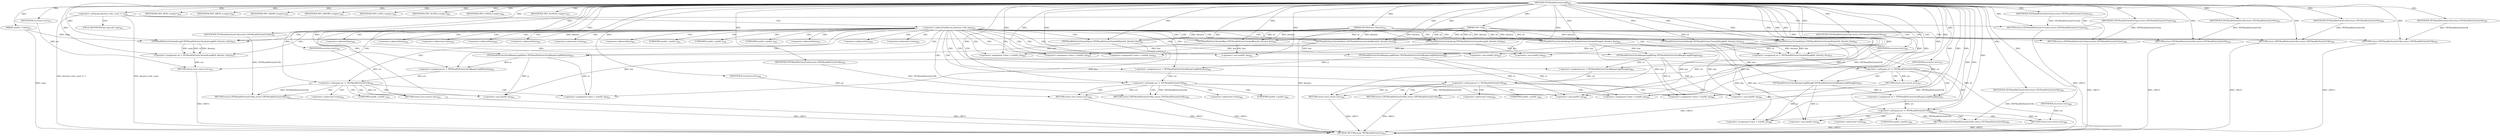 digraph "TIFFReadDirEntryLong8" {  
"79770" [label = <(METHOD,TIFFReadDirEntryLong8)<SUB>810</SUB>> ]
"79975" [label = <(METHOD_RETURN,enum TIFFReadDirEntryErr)<SUB>810</SUB>> ]
"79771" [label = <(PARAM,TIFF *tif)<SUB>811</SUB>> ]
"79772" [label = <(PARAM,TIFFDirEntry *direntry)<SUB>811</SUB>> ]
"79773" [label = <(PARAM,uint64_t *value)<SUB>811</SUB>> ]
"79777" [label = <(&lt;operator&gt;.notEquals,direntry-&gt;tdir_count != 1)<SUB>814</SUB>> ]
"79783" [label = <(RETURN,return (TIFFReadDirEntryErrCount);,return (TIFFReadDirEntryErrCount);)<SUB>815</SUB>> ]
"79791" [label = <(IDENTIFIER,TIFF_BYTE,&lt;empty&gt;)<SUB>818</SUB>> ]
"79808" [label = <(IDENTIFIER,TIFF_SBYTE,&lt;empty&gt;)<SUB>825</SUB>> ]
"79836" [label = <(IDENTIFIER,TIFF_SHORT,&lt;empty&gt;)<SUB>835</SUB>> ]
"79853" [label = <(IDENTIFIER,TIFF_SSHORT,&lt;empty&gt;)<SUB>842</SUB>> ]
"79881" [label = <(IDENTIFIER,TIFF_LONG,&lt;empty&gt;)<SUB>852</SUB>> ]
"79898" [label = <(IDENTIFIER,TIFF_SLONG,&lt;empty&gt;)<SUB>859</SUB>> ]
"79926" [label = <(IDENTIFIER,TIFF_LONG8,&lt;empty&gt;)<SUB>869</SUB>> ]
"79927" [label = <(&lt;operator&gt;.assignment,err = TIFFReadDirEntryCheckedLong8(tif, direntry, value))<SUB>870</SUB>> ]
"79933" [label = <(RETURN,return (err);,return (err);)<SUB>871</SUB>> ]
"79936" [label = <(IDENTIFIER,TIFF_SLONG8,&lt;empty&gt;)<SUB>872</SUB>> ]
"79973" [label = <(RETURN,return (TIFFReadDirEntryErrType);,return (TIFFReadDirEntryErrType);)<SUB>885</SUB>> ]
"79784" [label = <(IDENTIFIER,TIFFReadDirEntryErrCount,return (TIFFReadDirEntryErrCount);)<SUB>815</SUB>> ]
"79794" [label = <(TIFFReadDirEntryCheckedByte,TIFFReadDirEntryCheckedByte(tif, direntry, &amp;m))<SUB>821</SUB>> ]
"79799" [label = <(&lt;operator&gt;.assignment,*value = (uint64_t)m)<SUB>822</SUB>> ]
"79805" [label = <(RETURN,return (TIFFReadDirEntryErrOk);,return (TIFFReadDirEntryErrOk);)<SUB>823</SUB>> ]
"79811" [label = <(TIFFReadDirEntryCheckedSbyte,TIFFReadDirEntryCheckedSbyte(tif, direntry, &amp;m))<SUB>828</SUB>> ]
"79816" [label = <(&lt;operator&gt;.assignment,err = TIFFReadDirEntryCheckRangeLong8Sbyte(m))<SUB>829</SUB>> ]
"79827" [label = <(&lt;operator&gt;.assignment,*value = (uint64_t)m)<SUB>832</SUB>> ]
"79833" [label = <(RETURN,return (TIFFReadDirEntryErrOk);,return (TIFFReadDirEntryErrOk);)<SUB>833</SUB>> ]
"79839" [label = <(TIFFReadDirEntryCheckedShort,TIFFReadDirEntryCheckedShort(tif, direntry, &amp;m))<SUB>838</SUB>> ]
"79844" [label = <(&lt;operator&gt;.assignment,*value = (uint64_t)m)<SUB>839</SUB>> ]
"79850" [label = <(RETURN,return (TIFFReadDirEntryErrOk);,return (TIFFReadDirEntryErrOk);)<SUB>840</SUB>> ]
"79856" [label = <(TIFFReadDirEntryCheckedSshort,TIFFReadDirEntryCheckedSshort(tif, direntry, &amp;m))<SUB>845</SUB>> ]
"79861" [label = <(&lt;operator&gt;.assignment,err = TIFFReadDirEntryCheckRangeLong8Sshort(m))<SUB>846</SUB>> ]
"79872" [label = <(&lt;operator&gt;.assignment,*value = (uint64_t)m)<SUB>849</SUB>> ]
"79878" [label = <(RETURN,return (TIFFReadDirEntryErrOk);,return (TIFFReadDirEntryErrOk);)<SUB>850</SUB>> ]
"79884" [label = <(TIFFReadDirEntryCheckedLong,TIFFReadDirEntryCheckedLong(tif, direntry, &amp;m))<SUB>855</SUB>> ]
"79889" [label = <(&lt;operator&gt;.assignment,*value = (uint64_t)m)<SUB>856</SUB>> ]
"79895" [label = <(RETURN,return (TIFFReadDirEntryErrOk);,return (TIFFReadDirEntryErrOk);)<SUB>857</SUB>> ]
"79901" [label = <(TIFFReadDirEntryCheckedSlong,TIFFReadDirEntryCheckedSlong(tif, direntry, &amp;m))<SUB>862</SUB>> ]
"79906" [label = <(&lt;operator&gt;.assignment,err = TIFFReadDirEntryCheckRangeLong8Slong(m))<SUB>863</SUB>> ]
"79917" [label = <(&lt;operator&gt;.assignment,*value = (uint64_t)m)<SUB>866</SUB>> ]
"79923" [label = <(RETURN,return (TIFFReadDirEntryErrOk);,return (TIFFReadDirEntryErrOk);)<SUB>867</SUB>> ]
"79934" [label = <(IDENTIFIER,err,return (err);)<SUB>871</SUB>> ]
"79939" [label = <(&lt;operator&gt;.assignment,err = TIFFReadDirEntryCheckedSlong8(tif, direntry, &amp;m))<SUB>875</SUB>> ]
"79953" [label = <(&lt;operator&gt;.assignment,err = TIFFReadDirEntryCheckRangeLong8Slong8(m))<SUB>878</SUB>> ]
"79964" [label = <(&lt;operator&gt;.assignment,*value = (uint64_t)m)<SUB>881</SUB>> ]
"79970" [label = <(RETURN,return (TIFFReadDirEntryErrOk);,return (TIFFReadDirEntryErrOk);)<SUB>882</SUB>> ]
"79974" [label = <(IDENTIFIER,TIFFReadDirEntryErrType,return (TIFFReadDirEntryErrType);)<SUB>885</SUB>> ]
"79806" [label = <(IDENTIFIER,TIFFReadDirEntryErrOk,return (TIFFReadDirEntryErrOk);)<SUB>823</SUB>> ]
"79821" [label = <(&lt;operator&gt;.notEquals,err != TIFFReadDirEntryErrOk)<SUB>830</SUB>> ]
"79834" [label = <(IDENTIFIER,TIFFReadDirEntryErrOk,return (TIFFReadDirEntryErrOk);)<SUB>833</SUB>> ]
"79851" [label = <(IDENTIFIER,TIFFReadDirEntryErrOk,return (TIFFReadDirEntryErrOk);)<SUB>840</SUB>> ]
"79866" [label = <(&lt;operator&gt;.notEquals,err != TIFFReadDirEntryErrOk)<SUB>847</SUB>> ]
"79879" [label = <(IDENTIFIER,TIFFReadDirEntryErrOk,return (TIFFReadDirEntryErrOk);)<SUB>850</SUB>> ]
"79896" [label = <(IDENTIFIER,TIFFReadDirEntryErrOk,return (TIFFReadDirEntryErrOk);)<SUB>857</SUB>> ]
"79911" [label = <(&lt;operator&gt;.notEquals,err != TIFFReadDirEntryErrOk)<SUB>864</SUB>> ]
"79924" [label = <(IDENTIFIER,TIFFReadDirEntryErrOk,return (TIFFReadDirEntryErrOk);)<SUB>867</SUB>> ]
"79929" [label = <(TIFFReadDirEntryCheckedLong8,TIFFReadDirEntryCheckedLong8(tif, direntry, value))<SUB>870</SUB>> ]
"79947" [label = <(&lt;operator&gt;.notEquals,err != TIFFReadDirEntryErrOk)<SUB>876</SUB>> ]
"79958" [label = <(&lt;operator&gt;.notEquals,err != TIFFReadDirEntryErrOk)<SUB>879</SUB>> ]
"79971" [label = <(IDENTIFIER,TIFFReadDirEntryErrOk,return (TIFFReadDirEntryErrOk);)<SUB>882</SUB>> ]
"79802" [label = <(&lt;operator&gt;.cast,(uint64_t)m)<SUB>822</SUB>> ]
"79818" [label = <(TIFFReadDirEntryCheckRangeLong8Sbyte,TIFFReadDirEntryCheckRangeLong8Sbyte(m))<SUB>829</SUB>> ]
"79825" [label = <(RETURN,return (err);,return (err);)<SUB>831</SUB>> ]
"79830" [label = <(&lt;operator&gt;.cast,(uint64_t)m)<SUB>832</SUB>> ]
"79847" [label = <(&lt;operator&gt;.cast,(uint64_t)m)<SUB>839</SUB>> ]
"79863" [label = <(TIFFReadDirEntryCheckRangeLong8Sshort,TIFFReadDirEntryCheckRangeLong8Sshort(m))<SUB>846</SUB>> ]
"79870" [label = <(RETURN,return (err);,return (err);)<SUB>848</SUB>> ]
"79875" [label = <(&lt;operator&gt;.cast,(uint64_t)m)<SUB>849</SUB>> ]
"79892" [label = <(&lt;operator&gt;.cast,(uint64_t)m)<SUB>856</SUB>> ]
"79908" [label = <(TIFFReadDirEntryCheckRangeLong8Slong,TIFFReadDirEntryCheckRangeLong8Slong(m))<SUB>863</SUB>> ]
"79915" [label = <(RETURN,return (err);,return (err);)<SUB>865</SUB>> ]
"79920" [label = <(&lt;operator&gt;.cast,(uint64_t)m)<SUB>866</SUB>> ]
"79941" [label = <(TIFFReadDirEntryCheckedSlong8,TIFFReadDirEntryCheckedSlong8(tif, direntry, &amp;m))<SUB>875</SUB>> ]
"79951" [label = <(RETURN,return (err);,return (err);)<SUB>877</SUB>> ]
"79955" [label = <(TIFFReadDirEntryCheckRangeLong8Slong8,TIFFReadDirEntryCheckRangeLong8Slong8(m))<SUB>878</SUB>> ]
"79962" [label = <(RETURN,return (err);,return (err);)<SUB>880</SUB>> ]
"79967" [label = <(&lt;operator&gt;.cast,(uint64_t)m)<SUB>881</SUB>> ]
"79826" [label = <(IDENTIFIER,err,return (err);)<SUB>831</SUB>> ]
"79871" [label = <(IDENTIFIER,err,return (err);)<SUB>848</SUB>> ]
"79916" [label = <(IDENTIFIER,err,return (err);)<SUB>865</SUB>> ]
"79952" [label = <(IDENTIFIER,err,return (err);)<SUB>877</SUB>> ]
"79963" [label = <(IDENTIFIER,err,return (err);)<SUB>880</SUB>> ]
"79786" [label = <(&lt;operator&gt;.indirectFieldAccess,direntry-&gt;tdir_type)<SUB>816</SUB>> ]
"79788" [label = <(FIELD_IDENTIFIER,tdir_type,tdir_type)<SUB>816</SUB>> ]
"79797" [label = <(&lt;operator&gt;.addressOf,&amp;m)<SUB>821</SUB>> ]
"79800" [label = <(&lt;operator&gt;.indirection,*value)<SUB>822</SUB>> ]
"79814" [label = <(&lt;operator&gt;.addressOf,&amp;m)<SUB>828</SUB>> ]
"79828" [label = <(&lt;operator&gt;.indirection,*value)<SUB>832</SUB>> ]
"79842" [label = <(&lt;operator&gt;.addressOf,&amp;m)<SUB>838</SUB>> ]
"79845" [label = <(&lt;operator&gt;.indirection,*value)<SUB>839</SUB>> ]
"79859" [label = <(&lt;operator&gt;.addressOf,&amp;m)<SUB>845</SUB>> ]
"79873" [label = <(&lt;operator&gt;.indirection,*value)<SUB>849</SUB>> ]
"79887" [label = <(&lt;operator&gt;.addressOf,&amp;m)<SUB>855</SUB>> ]
"79890" [label = <(&lt;operator&gt;.indirection,*value)<SUB>856</SUB>> ]
"79904" [label = <(&lt;operator&gt;.addressOf,&amp;m)<SUB>862</SUB>> ]
"79918" [label = <(&lt;operator&gt;.indirection,*value)<SUB>866</SUB>> ]
"79965" [label = <(&lt;operator&gt;.indirection,*value)<SUB>881</SUB>> ]
"79803" [label = <(UNKNOWN,uint64_t,uint64_t)<SUB>822</SUB>> ]
"79831" [label = <(UNKNOWN,uint64_t,uint64_t)<SUB>832</SUB>> ]
"79848" [label = <(UNKNOWN,uint64_t,uint64_t)<SUB>839</SUB>> ]
"79876" [label = <(UNKNOWN,uint64_t,uint64_t)<SUB>849</SUB>> ]
"79893" [label = <(UNKNOWN,uint64_t,uint64_t)<SUB>856</SUB>> ]
"79921" [label = <(UNKNOWN,uint64_t,uint64_t)<SUB>866</SUB>> ]
"79944" [label = <(&lt;operator&gt;.addressOf,&amp;m)<SUB>875</SUB>> ]
"79968" [label = <(UNKNOWN,uint64_t,uint64_t)<SUB>881</SUB>> ]
  "79783" -> "79975"  [ label = "DDG: &lt;RET&gt;"] 
  "79878" -> "79975"  [ label = "DDG: &lt;RET&gt;"] 
  "79970" -> "79975"  [ label = "DDG: &lt;RET&gt;"] 
  "79951" -> "79975"  [ label = "DDG: &lt;RET&gt;"] 
  "79870" -> "79975"  [ label = "DDG: &lt;RET&gt;"] 
  "79915" -> "79975"  [ label = "DDG: &lt;RET&gt;"] 
  "79805" -> "79975"  [ label = "DDG: &lt;RET&gt;"] 
  "79923" -> "79975"  [ label = "DDG: &lt;RET&gt;"] 
  "79973" -> "79975"  [ label = "DDG: &lt;RET&gt;"] 
  "79833" -> "79975"  [ label = "DDG: &lt;RET&gt;"] 
  "79850" -> "79975"  [ label = "DDG: &lt;RET&gt;"] 
  "79933" -> "79975"  [ label = "DDG: &lt;RET&gt;"] 
  "79825" -> "79975"  [ label = "DDG: &lt;RET&gt;"] 
  "79962" -> "79975"  [ label = "DDG: &lt;RET&gt;"] 
  "79895" -> "79975"  [ label = "DDG: &lt;RET&gt;"] 
  "79771" -> "79975"  [ label = "DDG: tif"] 
  "79772" -> "79975"  [ label = "DDG: direntry"] 
  "79773" -> "79975"  [ label = "DDG: value"] 
  "79777" -> "79975"  [ label = "DDG: direntry-&gt;tdir_count"] 
  "79777" -> "79975"  [ label = "DDG: direntry-&gt;tdir_count != 1"] 
  "79770" -> "79771"  [ label = "DDG: "] 
  "79770" -> "79772"  [ label = "DDG: "] 
  "79770" -> "79773"  [ label = "DDG: "] 
  "79770" -> "79777"  [ label = "DDG: "] 
  "79784" -> "79783"  [ label = "DDG: TIFFReadDirEntryErrCount"] 
  "79770" -> "79783"  [ label = "DDG: "] 
  "79770" -> "79791"  [ label = "DDG: "] 
  "79770" -> "79808"  [ label = "DDG: "] 
  "79770" -> "79836"  [ label = "DDG: "] 
  "79770" -> "79853"  [ label = "DDG: "] 
  "79770" -> "79881"  [ label = "DDG: "] 
  "79770" -> "79898"  [ label = "DDG: "] 
  "79770" -> "79926"  [ label = "DDG: "] 
  "79929" -> "79927"  [ label = "DDG: tif"] 
  "79929" -> "79927"  [ label = "DDG: direntry"] 
  "79929" -> "79927"  [ label = "DDG: value"] 
  "79934" -> "79933"  [ label = "DDG: err"] 
  "79927" -> "79933"  [ label = "DDG: err"] 
  "79770" -> "79936"  [ label = "DDG: "] 
  "79974" -> "79973"  [ label = "DDG: TIFFReadDirEntryErrType"] 
  "79770" -> "79973"  [ label = "DDG: "] 
  "79770" -> "79784"  [ label = "DDG: "] 
  "79794" -> "79799"  [ label = "DDG: &amp;m"] 
  "79770" -> "79799"  [ label = "DDG: "] 
  "79806" -> "79805"  [ label = "DDG: TIFFReadDirEntryErrOk"] 
  "79770" -> "79805"  [ label = "DDG: "] 
  "79818" -> "79816"  [ label = "DDG: m"] 
  "79811" -> "79827"  [ label = "DDG: &amp;m"] 
  "79818" -> "79827"  [ label = "DDG: m"] 
  "79770" -> "79827"  [ label = "DDG: "] 
  "79834" -> "79833"  [ label = "DDG: TIFFReadDirEntryErrOk"] 
  "79821" -> "79833"  [ label = "DDG: TIFFReadDirEntryErrOk"] 
  "79839" -> "79844"  [ label = "DDG: &amp;m"] 
  "79770" -> "79844"  [ label = "DDG: "] 
  "79851" -> "79850"  [ label = "DDG: TIFFReadDirEntryErrOk"] 
  "79770" -> "79850"  [ label = "DDG: "] 
  "79863" -> "79861"  [ label = "DDG: m"] 
  "79856" -> "79872"  [ label = "DDG: &amp;m"] 
  "79863" -> "79872"  [ label = "DDG: m"] 
  "79770" -> "79872"  [ label = "DDG: "] 
  "79879" -> "79878"  [ label = "DDG: TIFFReadDirEntryErrOk"] 
  "79866" -> "79878"  [ label = "DDG: TIFFReadDirEntryErrOk"] 
  "79884" -> "79889"  [ label = "DDG: &amp;m"] 
  "79770" -> "79889"  [ label = "DDG: "] 
  "79896" -> "79895"  [ label = "DDG: TIFFReadDirEntryErrOk"] 
  "79770" -> "79895"  [ label = "DDG: "] 
  "79908" -> "79906"  [ label = "DDG: m"] 
  "79901" -> "79917"  [ label = "DDG: &amp;m"] 
  "79908" -> "79917"  [ label = "DDG: m"] 
  "79770" -> "79917"  [ label = "DDG: "] 
  "79924" -> "79923"  [ label = "DDG: TIFFReadDirEntryErrOk"] 
  "79911" -> "79923"  [ label = "DDG: TIFFReadDirEntryErrOk"] 
  "79770" -> "79927"  [ label = "DDG: "] 
  "79770" -> "79934"  [ label = "DDG: "] 
  "79941" -> "79939"  [ label = "DDG: tif"] 
  "79941" -> "79939"  [ label = "DDG: direntry"] 
  "79941" -> "79939"  [ label = "DDG: &amp;m"] 
  "79955" -> "79953"  [ label = "DDG: m"] 
  "79941" -> "79964"  [ label = "DDG: &amp;m"] 
  "79955" -> "79964"  [ label = "DDG: m"] 
  "79770" -> "79964"  [ label = "DDG: "] 
  "79971" -> "79970"  [ label = "DDG: TIFFReadDirEntryErrOk"] 
  "79958" -> "79970"  [ label = "DDG: TIFFReadDirEntryErrOk"] 
  "79770" -> "79974"  [ label = "DDG: "] 
  "79771" -> "79794"  [ label = "DDG: tif"] 
  "79770" -> "79794"  [ label = "DDG: "] 
  "79772" -> "79794"  [ label = "DDG: direntry"] 
  "79770" -> "79806"  [ label = "DDG: "] 
  "79771" -> "79811"  [ label = "DDG: tif"] 
  "79770" -> "79811"  [ label = "DDG: "] 
  "79772" -> "79811"  [ label = "DDG: direntry"] 
  "79770" -> "79816"  [ label = "DDG: "] 
  "79770" -> "79834"  [ label = "DDG: "] 
  "79771" -> "79839"  [ label = "DDG: tif"] 
  "79770" -> "79839"  [ label = "DDG: "] 
  "79772" -> "79839"  [ label = "DDG: direntry"] 
  "79770" -> "79851"  [ label = "DDG: "] 
  "79771" -> "79856"  [ label = "DDG: tif"] 
  "79770" -> "79856"  [ label = "DDG: "] 
  "79772" -> "79856"  [ label = "DDG: direntry"] 
  "79770" -> "79861"  [ label = "DDG: "] 
  "79770" -> "79879"  [ label = "DDG: "] 
  "79771" -> "79884"  [ label = "DDG: tif"] 
  "79770" -> "79884"  [ label = "DDG: "] 
  "79772" -> "79884"  [ label = "DDG: direntry"] 
  "79770" -> "79896"  [ label = "DDG: "] 
  "79771" -> "79901"  [ label = "DDG: tif"] 
  "79770" -> "79901"  [ label = "DDG: "] 
  "79772" -> "79901"  [ label = "DDG: direntry"] 
  "79770" -> "79906"  [ label = "DDG: "] 
  "79770" -> "79924"  [ label = "DDG: "] 
  "79771" -> "79929"  [ label = "DDG: tif"] 
  "79770" -> "79929"  [ label = "DDG: "] 
  "79772" -> "79929"  [ label = "DDG: direntry"] 
  "79773" -> "79929"  [ label = "DDG: value"] 
  "79770" -> "79939"  [ label = "DDG: "] 
  "79770" -> "79953"  [ label = "DDG: "] 
  "79770" -> "79971"  [ label = "DDG: "] 
  "79794" -> "79802"  [ label = "DDG: &amp;m"] 
  "79770" -> "79802"  [ label = "DDG: "] 
  "79811" -> "79818"  [ label = "DDG: &amp;m"] 
  "79770" -> "79818"  [ label = "DDG: "] 
  "79816" -> "79821"  [ label = "DDG: err"] 
  "79770" -> "79821"  [ label = "DDG: "] 
  "79826" -> "79825"  [ label = "DDG: err"] 
  "79821" -> "79825"  [ label = "DDG: err"] 
  "79811" -> "79830"  [ label = "DDG: &amp;m"] 
  "79818" -> "79830"  [ label = "DDG: m"] 
  "79770" -> "79830"  [ label = "DDG: "] 
  "79839" -> "79847"  [ label = "DDG: &amp;m"] 
  "79770" -> "79847"  [ label = "DDG: "] 
  "79856" -> "79863"  [ label = "DDG: &amp;m"] 
  "79770" -> "79863"  [ label = "DDG: "] 
  "79861" -> "79866"  [ label = "DDG: err"] 
  "79770" -> "79866"  [ label = "DDG: "] 
  "79871" -> "79870"  [ label = "DDG: err"] 
  "79866" -> "79870"  [ label = "DDG: err"] 
  "79856" -> "79875"  [ label = "DDG: &amp;m"] 
  "79863" -> "79875"  [ label = "DDG: m"] 
  "79770" -> "79875"  [ label = "DDG: "] 
  "79884" -> "79892"  [ label = "DDG: &amp;m"] 
  "79770" -> "79892"  [ label = "DDG: "] 
  "79901" -> "79908"  [ label = "DDG: &amp;m"] 
  "79770" -> "79908"  [ label = "DDG: "] 
  "79906" -> "79911"  [ label = "DDG: err"] 
  "79770" -> "79911"  [ label = "DDG: "] 
  "79916" -> "79915"  [ label = "DDG: err"] 
  "79911" -> "79915"  [ label = "DDG: err"] 
  "79901" -> "79920"  [ label = "DDG: &amp;m"] 
  "79908" -> "79920"  [ label = "DDG: m"] 
  "79770" -> "79920"  [ label = "DDG: "] 
  "79771" -> "79941"  [ label = "DDG: tif"] 
  "79770" -> "79941"  [ label = "DDG: "] 
  "79772" -> "79941"  [ label = "DDG: direntry"] 
  "79939" -> "79947"  [ label = "DDG: err"] 
  "79770" -> "79947"  [ label = "DDG: "] 
  "79952" -> "79951"  [ label = "DDG: err"] 
  "79947" -> "79951"  [ label = "DDG: err"] 
  "79941" -> "79955"  [ label = "DDG: &amp;m"] 
  "79770" -> "79955"  [ label = "DDG: "] 
  "79953" -> "79958"  [ label = "DDG: err"] 
  "79770" -> "79958"  [ label = "DDG: "] 
  "79947" -> "79958"  [ label = "DDG: TIFFReadDirEntryErrOk"] 
  "79963" -> "79962"  [ label = "DDG: err"] 
  "79958" -> "79962"  [ label = "DDG: err"] 
  "79941" -> "79967"  [ label = "DDG: &amp;m"] 
  "79955" -> "79967"  [ label = "DDG: m"] 
  "79770" -> "79967"  [ label = "DDG: "] 
  "79770" -> "79826"  [ label = "DDG: "] 
  "79770" -> "79871"  [ label = "DDG: "] 
  "79770" -> "79916"  [ label = "DDG: "] 
  "79770" -> "79952"  [ label = "DDG: "] 
  "79770" -> "79963"  [ label = "DDG: "] 
  "79777" -> "79788"  [ label = "CDG: "] 
  "79777" -> "79786"  [ label = "CDG: "] 
  "79777" -> "79783"  [ label = "CDG: "] 
  "79786" -> "79866"  [ label = "CDG: "] 
  "79786" -> "79906"  [ label = "CDG: "] 
  "79786" -> "79859"  [ label = "CDG: "] 
  "79786" -> "79799"  [ label = "CDG: "] 
  "79786" -> "79944"  [ label = "CDG: "] 
  "79786" -> "79850"  [ label = "CDG: "] 
  "79786" -> "79816"  [ label = "CDG: "] 
  "79786" -> "79927"  [ label = "CDG: "] 
  "79786" -> "79939"  [ label = "CDG: "] 
  "79786" -> "79904"  [ label = "CDG: "] 
  "79786" -> "79861"  [ label = "CDG: "] 
  "79786" -> "79797"  [ label = "CDG: "] 
  "79786" -> "79893"  [ label = "CDG: "] 
  "79786" -> "79842"  [ label = "CDG: "] 
  "79786" -> "79973"  [ label = "CDG: "] 
  "79786" -> "79901"  [ label = "CDG: "] 
  "79786" -> "79845"  [ label = "CDG: "] 
  "79786" -> "79933"  [ label = "CDG: "] 
  "79786" -> "79839"  [ label = "CDG: "] 
  "79786" -> "79802"  [ label = "CDG: "] 
  "79786" -> "79911"  [ label = "CDG: "] 
  "79786" -> "79805"  [ label = "CDG: "] 
  "79786" -> "79818"  [ label = "CDG: "] 
  "79786" -> "79863"  [ label = "CDG: "] 
  "79786" -> "79895"  [ label = "CDG: "] 
  "79786" -> "79847"  [ label = "CDG: "] 
  "79786" -> "79941"  [ label = "CDG: "] 
  "79786" -> "79908"  [ label = "CDG: "] 
  "79786" -> "79811"  [ label = "CDG: "] 
  "79786" -> "79800"  [ label = "CDG: "] 
  "79786" -> "79803"  [ label = "CDG: "] 
  "79786" -> "79848"  [ label = "CDG: "] 
  "79786" -> "79856"  [ label = "CDG: "] 
  "79786" -> "79794"  [ label = "CDG: "] 
  "79786" -> "79890"  [ label = "CDG: "] 
  "79786" -> "79814"  [ label = "CDG: "] 
  "79786" -> "79947"  [ label = "CDG: "] 
  "79786" -> "79929"  [ label = "CDG: "] 
  "79786" -> "79844"  [ label = "CDG: "] 
  "79786" -> "79889"  [ label = "CDG: "] 
  "79786" -> "79887"  [ label = "CDG: "] 
  "79786" -> "79821"  [ label = "CDG: "] 
  "79786" -> "79884"  [ label = "CDG: "] 
  "79786" -> "79892"  [ label = "CDG: "] 
  "79821" -> "79833"  [ label = "CDG: "] 
  "79821" -> "79827"  [ label = "CDG: "] 
  "79821" -> "79831"  [ label = "CDG: "] 
  "79821" -> "79830"  [ label = "CDG: "] 
  "79821" -> "79825"  [ label = "CDG: "] 
  "79821" -> "79828"  [ label = "CDG: "] 
  "79866" -> "79876"  [ label = "CDG: "] 
  "79866" -> "79872"  [ label = "CDG: "] 
  "79866" -> "79870"  [ label = "CDG: "] 
  "79866" -> "79875"  [ label = "CDG: "] 
  "79866" -> "79878"  [ label = "CDG: "] 
  "79866" -> "79873"  [ label = "CDG: "] 
  "79911" -> "79923"  [ label = "CDG: "] 
  "79911" -> "79920"  [ label = "CDG: "] 
  "79911" -> "79917"  [ label = "CDG: "] 
  "79911" -> "79921"  [ label = "CDG: "] 
  "79911" -> "79918"  [ label = "CDG: "] 
  "79911" -> "79915"  [ label = "CDG: "] 
  "79947" -> "79953"  [ label = "CDG: "] 
  "79947" -> "79951"  [ label = "CDG: "] 
  "79947" -> "79958"  [ label = "CDG: "] 
  "79947" -> "79955"  [ label = "CDG: "] 
  "79958" -> "79964"  [ label = "CDG: "] 
  "79958" -> "79962"  [ label = "CDG: "] 
  "79958" -> "79968"  [ label = "CDG: "] 
  "79958" -> "79967"  [ label = "CDG: "] 
  "79958" -> "79965"  [ label = "CDG: "] 
  "79958" -> "79970"  [ label = "CDG: "] 
}
